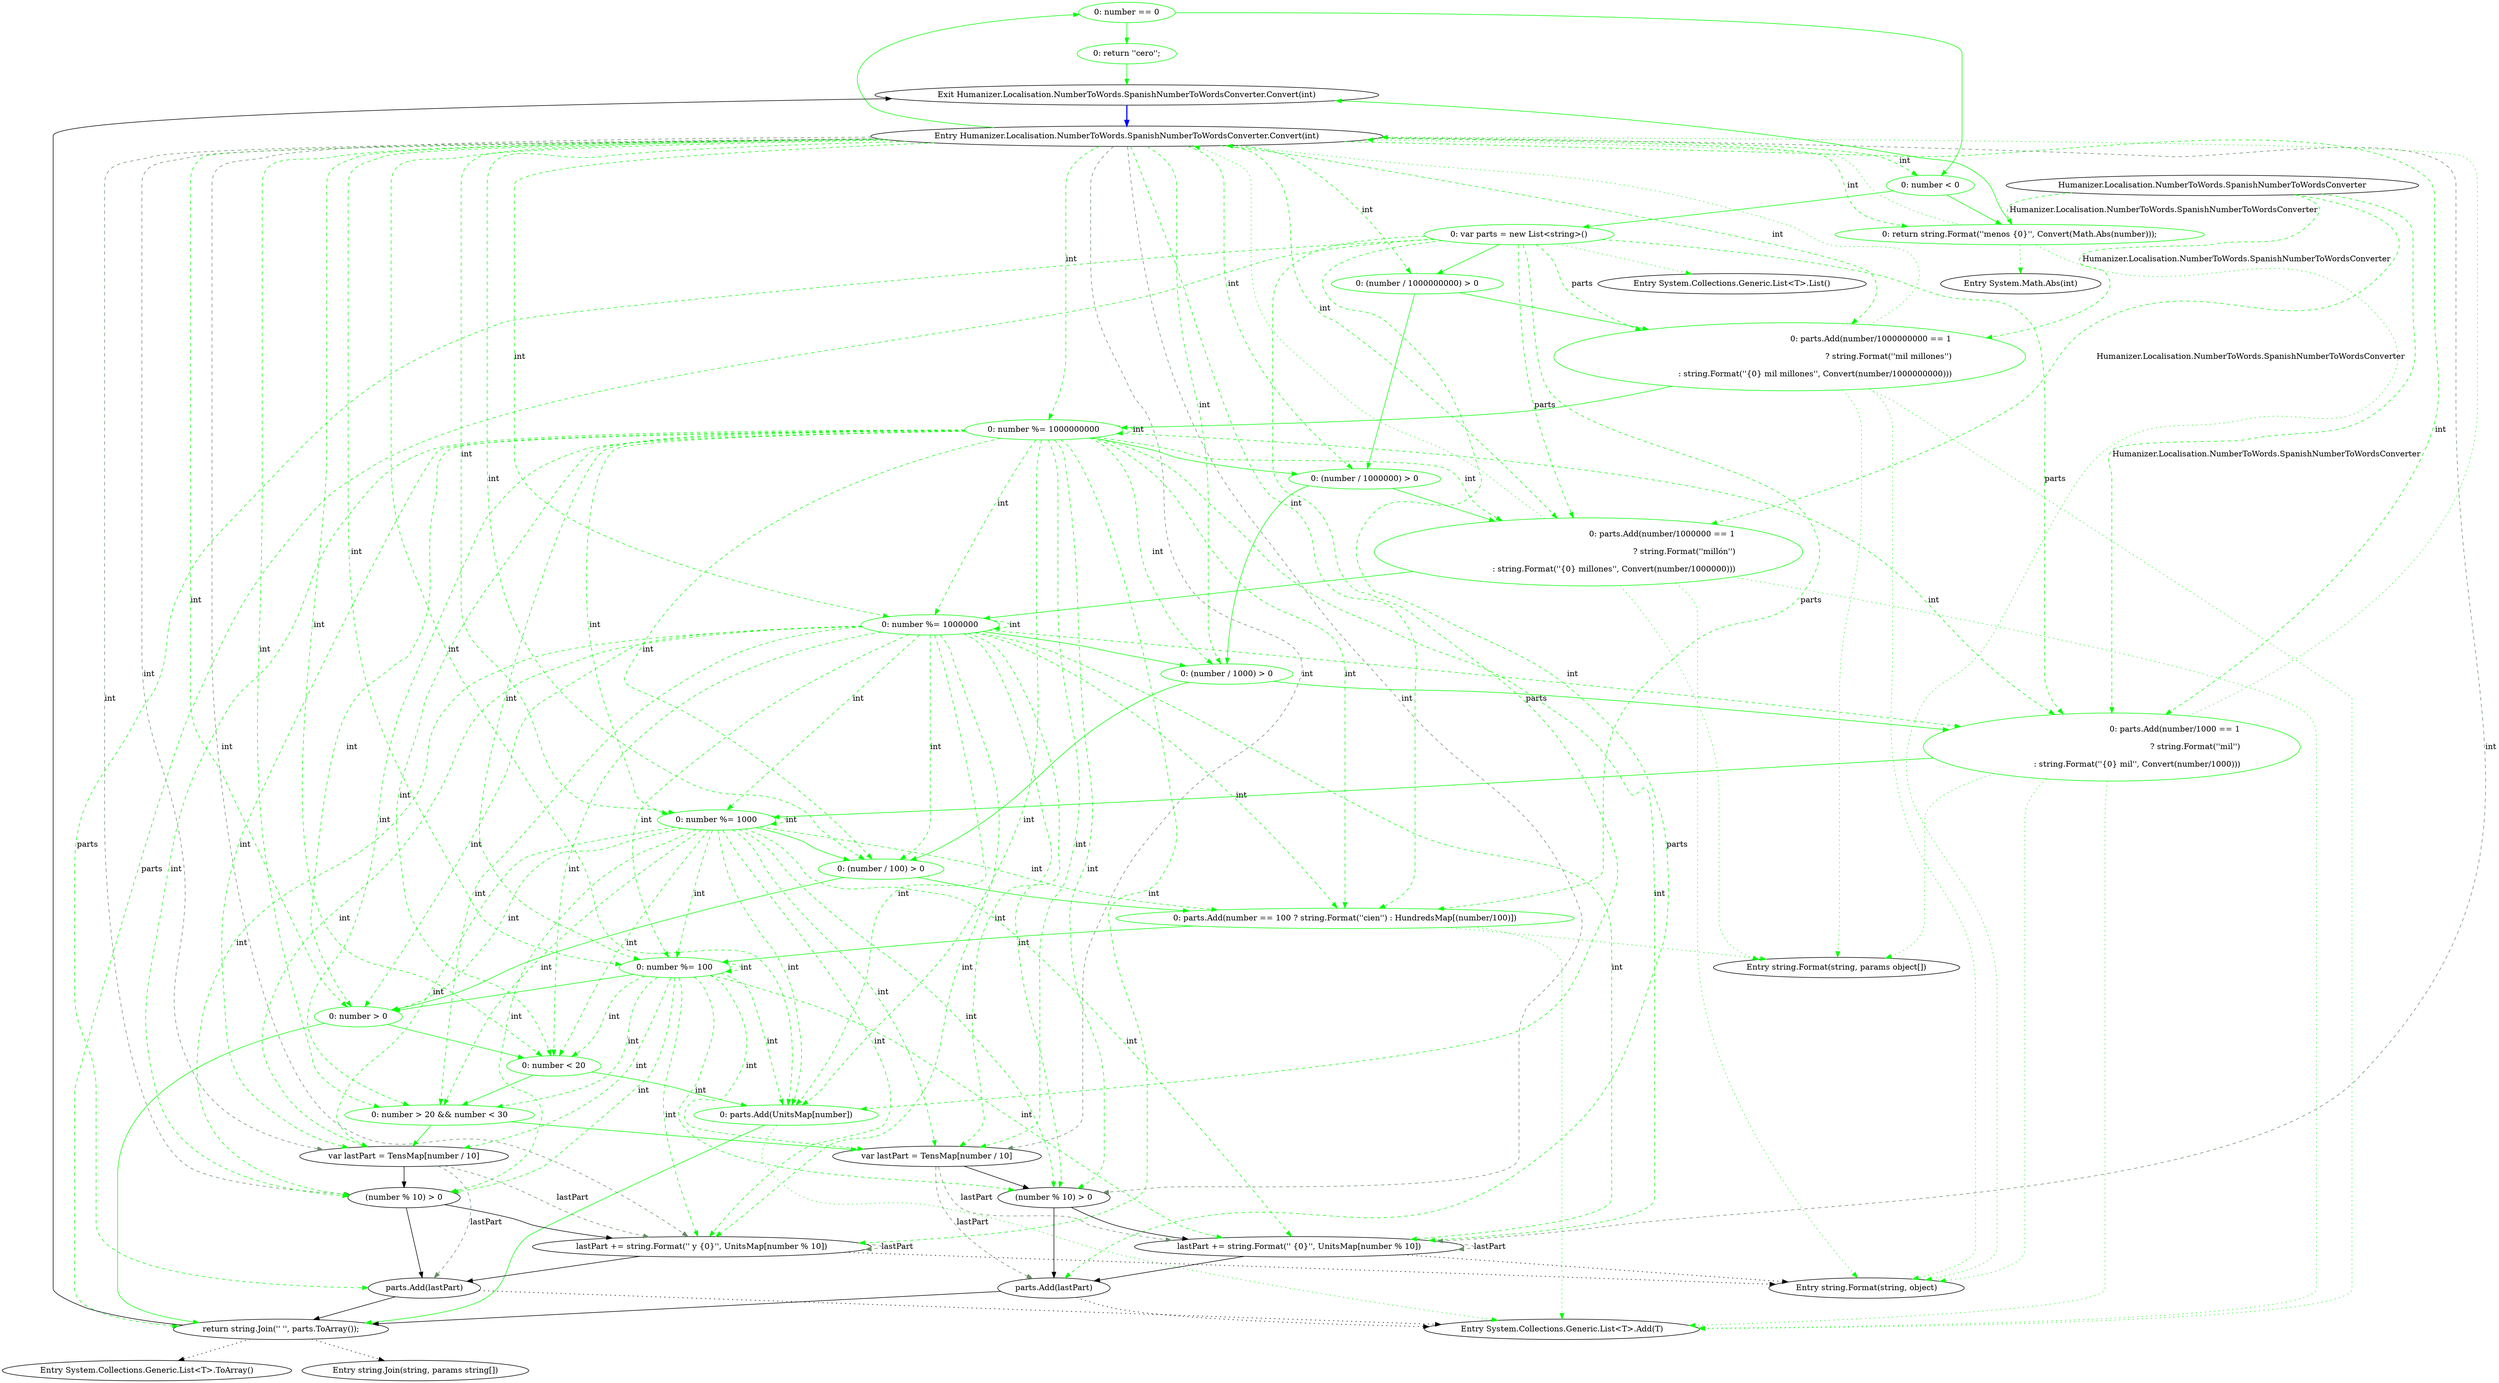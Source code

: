 digraph  {
d1 [cluster="Humanizer.Localisation.NumberToWords.SpanishNumberToWordsConverter.Convert(int)", color=green, community=0, label="0: number == 0", span="13-13"];
d0 [cluster="Humanizer.Localisation.NumberToWords.SpanishNumberToWordsConverter.Convert(int)", label="Entry Humanizer.Localisation.NumberToWords.SpanishNumberToWordsConverter.Convert(int)", span="11-11"];
d2 [cluster="Humanizer.Localisation.NumberToWords.SpanishNumberToWordsConverter.Convert(int)", color=green, community=0, label="0: return ''cero'';", span="14-14"];
d3 [cluster="Humanizer.Localisation.NumberToWords.SpanishNumberToWordsConverter.Convert(int)", color=green, community=0, label="0: number < 0", span="16-16"];
d4 [cluster="Humanizer.Localisation.NumberToWords.SpanishNumberToWordsConverter.Convert(int)", color=green, community=0, label="0: return string.Format(''menos {0}'', Convert(Math.Abs(number)));", span="17-17"];
d5 [cluster="Humanizer.Localisation.NumberToWords.SpanishNumberToWordsConverter.Convert(int)", color=green, community=0, label="0: var parts = new List<string>()", span="19-19"];
d43 [label="Humanizer.Localisation.NumberToWords.SpanishNumberToWordsConverter", span=""];
d31 [cluster="Humanizer.Localisation.NumberToWords.SpanishNumberToWordsConverter.Convert(int)", label="Exit Humanizer.Localisation.NumberToWords.SpanishNumberToWordsConverter.Convert(int)", span="11-11"];
d32 [cluster="System.Math.Abs(int)", label="Entry System.Math.Abs(int)", span="0-0"];
d33 [cluster="string.Format(string, object)", label="Entry string.Format(string, object)", span="0-0"];
d6 [cluster="Humanizer.Localisation.NumberToWords.SpanishNumberToWordsConverter.Convert(int)", color=green, community=0, label="0: (number / 1000000000) > 0", span="21-21"];
d7 [cluster="Humanizer.Localisation.NumberToWords.SpanishNumberToWordsConverter.Convert(int)", color=green, community=0, label="0: parts.Add(number/1000000000 == 1\r\n                    ? string.Format(''mil millones'')\r\n                    : string.Format(''{0} mil millones'', Convert(number/1000000000)))", span="23-25"];
d9 [cluster="Humanizer.Localisation.NumberToWords.SpanishNumberToWordsConverter.Convert(int)", color=green, community=0, label="0: (number / 1000000) > 0", span="30-30"];
d8 [cluster="Humanizer.Localisation.NumberToWords.SpanishNumberToWordsConverter.Convert(int)", color=green, community=0, label="0: number %= 1000000000", span="27-27"];
d35 [cluster="string.Format(string, params object[])", label="Entry string.Format(string, params object[])", span="0-0"];
d36 [cluster="System.Collections.Generic.List<T>.Add(T)", label="Entry System.Collections.Generic.List<T>.Add(T)", span="0-0"];
d10 [cluster="Humanizer.Localisation.NumberToWords.SpanishNumberToWordsConverter.Convert(int)", color=green, community=0, label="0: parts.Add(number/1000000 == 1\r\n                    ? string.Format(''millón'')\r\n                    : string.Format(''{0} millones'', Convert(number/1000000)))", span="32-34"];
d11 [cluster="Humanizer.Localisation.NumberToWords.SpanishNumberToWordsConverter.Convert(int)", color=green, community=0, label="0: number %= 1000000", span="36-36"];
d12 [cluster="Humanizer.Localisation.NumberToWords.SpanishNumberToWordsConverter.Convert(int)", color=green, community=0, label="0: (number / 1000) > 0", span="39-39"];
d13 [cluster="Humanizer.Localisation.NumberToWords.SpanishNumberToWordsConverter.Convert(int)", color=green, community=0, label="0: parts.Add(number/1000 == 1\r\n                    ? string.Format(''mil'')\r\n                    : string.Format(''{0} mil'', Convert(number/1000)))", span="41-43"];
d14 [cluster="Humanizer.Localisation.NumberToWords.SpanishNumberToWordsConverter.Convert(int)", color=green, community=0, label="0: number %= 1000", span="45-45"];
d15 [cluster="Humanizer.Localisation.NumberToWords.SpanishNumberToWordsConverter.Convert(int)", color=green, community=0, label="0: (number / 100) > 0", span="48-48"];
d16 [cluster="Humanizer.Localisation.NumberToWords.SpanishNumberToWordsConverter.Convert(int)", color=green, community=0, label="0: parts.Add(number == 100 ? string.Format(''cien'') : HundredsMap[(number/100)])", span="50-50"];
d17 [cluster="Humanizer.Localisation.NumberToWords.SpanishNumberToWordsConverter.Convert(int)", color=green, community=0, label="0: number %= 100", span="51-51"];
d18 [cluster="Humanizer.Localisation.NumberToWords.SpanishNumberToWordsConverter.Convert(int)", color=green, community=0, label="0: number > 0", span="54-54"];
d19 [cluster="Humanizer.Localisation.NumberToWords.SpanishNumberToWordsConverter.Convert(int)", color=green, community=0, label="0: number < 20", span="56-56"];
d20 [cluster="Humanizer.Localisation.NumberToWords.SpanishNumberToWordsConverter.Convert(int)", color=green, community=0, label="0: parts.Add(UnitsMap[number])", span="57-57"];
d21 [cluster="Humanizer.Localisation.NumberToWords.SpanishNumberToWordsConverter.Convert(int)", color=green, community=0, label="0: number > 20 && number < 30", span="58-58"];
d22 [cluster="Humanizer.Localisation.NumberToWords.SpanishNumberToWordsConverter.Convert(int)", label="var lastPart = TensMap[number / 10]", span="60-60"];
d23 [cluster="Humanizer.Localisation.NumberToWords.SpanishNumberToWordsConverter.Convert(int)", label="(number % 10) > 0", span="61-61"];
d24 [cluster="Humanizer.Localisation.NumberToWords.SpanishNumberToWordsConverter.Convert(int)", label="lastPart += string.Format('' {0}'', UnitsMap[number % 10])", span="62-62"];
d26 [cluster="Humanizer.Localisation.NumberToWords.SpanishNumberToWordsConverter.Convert(int)", label="var lastPart = TensMap[number / 10]", span="68-68"];
d27 [cluster="Humanizer.Localisation.NumberToWords.SpanishNumberToWordsConverter.Convert(int)", label="(number % 10) > 0", span="69-69"];
d28 [cluster="Humanizer.Localisation.NumberToWords.SpanishNumberToWordsConverter.Convert(int)", label="lastPart += string.Format('' y {0}'', UnitsMap[number % 10])", span="70-70"];
d30 [cluster="Humanizer.Localisation.NumberToWords.SpanishNumberToWordsConverter.Convert(int)", label="return string.Join('' '', parts.ToArray());", span="76-76"];
d34 [cluster="System.Collections.Generic.List<T>.List()", label="Entry System.Collections.Generic.List<T>.List()", span="0-0"];
d25 [cluster="Humanizer.Localisation.NumberToWords.SpanishNumberToWordsConverter.Convert(int)", label="parts.Add(lastPart)", span="64-64"];
d29 [cluster="Humanizer.Localisation.NumberToWords.SpanishNumberToWordsConverter.Convert(int)", label="parts.Add(lastPart)", span="72-72"];
d37 [cluster="System.Collections.Generic.List<T>.ToArray()", label="Entry System.Collections.Generic.List<T>.ToArray()", span="0-0"];
d38 [cluster="string.Join(string, params string[])", label="Entry string.Join(string, params string[])", span="0-0"];
d1 -> d2  [color=green, key=0, style=solid];
d1 -> d3  [color=green, key=0, style=solid];
d0 -> d1  [color=green, key=0, style=solid];
d0 -> d3  [color=green, key=1, label=int, style=dashed];
d0 -> d4  [color=green, key=1, label=int, style=dashed];
d0 -> d6  [color=green, key=1, label=int, style=dashed];
d0 -> d7  [color=green, key=1, label=int, style=dashed];
d0 -> d8  [color=green, key=1, label=int, style=dashed];
d0 -> d9  [color=green, key=1, label=int, style=dashed];
d0 -> d10  [color=green, key=1, label=int, style=dashed];
d0 -> d11  [color=green, key=1, label=int, style=dashed];
d0 -> d12  [color=green, key=1, label=int, style=dashed];
d0 -> d13  [color=green, key=1, label=int, style=dashed];
d0 -> d14  [color=green, key=1, label=int, style=dashed];
d0 -> d15  [color=green, key=1, label=int, style=dashed];
d0 -> d16  [color=green, key=1, label=int, style=dashed];
d0 -> d17  [color=green, key=1, label=int, style=dashed];
d0 -> d18  [color=green, key=1, label=int, style=dashed];
d0 -> d19  [color=green, key=1, label=int, style=dashed];
d0 -> d20  [color=green, key=1, label=int, style=dashed];
d0 -> d21  [color=green, key=1, label=int, style=dashed];
d0 -> d22  [color=darkseagreen4, key=1, label=int, style=dashed];
d0 -> d23  [color=darkseagreen4, key=1, label=int, style=dashed];
d0 -> d24  [color=darkseagreen4, key=1, label=int, style=dashed];
d0 -> d26  [color=darkseagreen4, key=1, label=int, style=dashed];
d0 -> d27  [color=darkseagreen4, key=1, label=int, style=dashed];
d0 -> d28  [color=darkseagreen4, key=1, label=int, style=dashed];
d2 -> d31  [color=green, key=0, style=solid];
d3 -> d4  [color=green, key=0, style=solid];
d3 -> d5  [color=green, key=0, style=solid];
d4 -> d31  [color=green, key=0, style=solid];
d4 -> d32  [color=green, key=2, style=dotted];
d4 -> d0  [color=green, key=2, style=dotted];
d4 -> d33  [color=green, key=2, style=dotted];
d5 -> d6  [color=green, key=0, style=solid];
d5 -> d7  [color=green, key=1, label=parts, style=dashed];
d5 -> d10  [color=green, key=1, label=parts, style=dashed];
d5 -> d13  [color=green, key=1, label=parts, style=dashed];
d5 -> d16  [color=green, key=1, label=parts, style=dashed];
d5 -> d20  [color=green, key=1, label=parts, style=dashed];
d5 -> d34  [color=green, key=2, style=dotted];
d5 -> d25  [color=green, key=1, label=parts, style=dashed];
d5 -> d29  [color=green, key=1, label=parts, style=dashed];
d5 -> d30  [color=green, key=1, label=parts, style=dashed];
d43 -> d4  [color=green, key=1, label="Humanizer.Localisation.NumberToWords.SpanishNumberToWordsConverter", style=dashed];
d43 -> d7  [color=green, key=1, label="Humanizer.Localisation.NumberToWords.SpanishNumberToWordsConverter", style=dashed];
d43 -> d10  [color=green, key=1, label="Humanizer.Localisation.NumberToWords.SpanishNumberToWordsConverter", style=dashed];
d43 -> d13  [color=green, key=1, label="Humanizer.Localisation.NumberToWords.SpanishNumberToWordsConverter", style=dashed];
d31 -> d0  [color=blue, key=0, style=bold];
d6 -> d7  [color=green, key=0, style=solid];
d6 -> d9  [color=green, key=0, style=solid];
d7 -> d8  [color=green, key=0, style=solid];
d7 -> d35  [color=green, key=2, style=dotted];
d7 -> d0  [color=green, key=2, style=dotted];
d7 -> d33  [color=green, key=2, style=dotted];
d7 -> d36  [color=green, key=2, style=dotted];
d9 -> d10  [color=green, key=0, style=solid];
d9 -> d12  [color=green, key=0, style=solid];
d8 -> d8  [color=green, key=1, label=int, style=dashed];
d8 -> d9  [color=green, key=0, style=solid];
d8 -> d10  [color=green, key=1, label=int, style=dashed];
d8 -> d11  [color=green, key=1, label=int, style=dashed];
d8 -> d12  [color=green, key=1, label=int, style=dashed];
d8 -> d13  [color=green, key=1, label=int, style=dashed];
d8 -> d14  [color=green, key=1, label=int, style=dashed];
d8 -> d15  [color=green, key=1, label=int, style=dashed];
d8 -> d16  [color=green, key=1, label=int, style=dashed];
d8 -> d17  [color=green, key=1, label=int, style=dashed];
d8 -> d18  [color=green, key=1, label=int, style=dashed];
d8 -> d19  [color=green, key=1, label=int, style=dashed];
d8 -> d20  [color=green, key=1, label=int, style=dashed];
d8 -> d21  [color=green, key=1, label=int, style=dashed];
d8 -> d22  [color=green, key=1, label=int, style=dashed];
d8 -> d23  [color=green, key=1, label=int, style=dashed];
d8 -> d24  [color=green, key=1, label=int, style=dashed];
d8 -> d26  [color=green, key=1, label=int, style=dashed];
d8 -> d27  [color=green, key=1, label=int, style=dashed];
d8 -> d28  [color=green, key=1, label=int, style=dashed];
d10 -> d11  [color=green, key=0, style=solid];
d10 -> d35  [color=green, key=2, style=dotted];
d10 -> d0  [color=green, key=2, style=dotted];
d10 -> d33  [color=green, key=2, style=dotted];
d10 -> d36  [color=green, key=2, style=dotted];
d11 -> d11  [color=green, key=1, label=int, style=dashed];
d11 -> d12  [color=green, key=0, style=solid];
d11 -> d13  [color=green, key=1, label=int, style=dashed];
d11 -> d14  [color=green, key=1, label=int, style=dashed];
d11 -> d15  [color=green, key=1, label=int, style=dashed];
d11 -> d16  [color=green, key=1, label=int, style=dashed];
d11 -> d17  [color=green, key=1, label=int, style=dashed];
d11 -> d18  [color=green, key=1, label=int, style=dashed];
d11 -> d19  [color=green, key=1, label=int, style=dashed];
d11 -> d20  [color=green, key=1, label=int, style=dashed];
d11 -> d21  [color=green, key=1, label=int, style=dashed];
d11 -> d22  [color=green, key=1, label=int, style=dashed];
d11 -> d23  [color=green, key=1, label=int, style=dashed];
d11 -> d24  [color=green, key=1, label=int, style=dashed];
d11 -> d26  [color=green, key=1, label=int, style=dashed];
d11 -> d27  [color=green, key=1, label=int, style=dashed];
d11 -> d28  [color=green, key=1, label=int, style=dashed];
d12 -> d13  [color=green, key=0, style=solid];
d12 -> d15  [color=green, key=0, style=solid];
d13 -> d14  [color=green, key=0, style=solid];
d13 -> d35  [color=green, key=2, style=dotted];
d13 -> d0  [color=green, key=2, style=dotted];
d13 -> d33  [color=green, key=2, style=dotted];
d13 -> d36  [color=green, key=2, style=dotted];
d14 -> d14  [color=green, key=1, label=int, style=dashed];
d14 -> d15  [color=green, key=0, style=solid];
d14 -> d16  [color=green, key=1, label=int, style=dashed];
d14 -> d17  [color=green, key=1, label=int, style=dashed];
d14 -> d18  [color=green, key=1, label=int, style=dashed];
d14 -> d19  [color=green, key=1, label=int, style=dashed];
d14 -> d20  [color=green, key=1, label=int, style=dashed];
d14 -> d21  [color=green, key=1, label=int, style=dashed];
d14 -> d22  [color=green, key=1, label=int, style=dashed];
d14 -> d23  [color=green, key=1, label=int, style=dashed];
d14 -> d24  [color=green, key=1, label=int, style=dashed];
d14 -> d26  [color=green, key=1, label=int, style=dashed];
d14 -> d27  [color=green, key=1, label=int, style=dashed];
d14 -> d28  [color=green, key=1, label=int, style=dashed];
d15 -> d16  [color=green, key=0, style=solid];
d15 -> d18  [color=green, key=0, style=solid];
d16 -> d17  [color=green, key=0, style=solid];
d16 -> d35  [color=green, key=2, style=dotted];
d16 -> d36  [color=green, key=2, style=dotted];
d17 -> d17  [color=green, key=1, label=int, style=dashed];
d17 -> d18  [color=green, key=0, style=solid];
d17 -> d19  [color=green, key=1, label=int, style=dashed];
d17 -> d20  [color=green, key=1, label=int, style=dashed];
d17 -> d21  [color=green, key=1, label=int, style=dashed];
d17 -> d22  [color=green, key=1, label=int, style=dashed];
d17 -> d23  [color=green, key=1, label=int, style=dashed];
d17 -> d24  [color=green, key=1, label=int, style=dashed];
d17 -> d26  [color=green, key=1, label=int, style=dashed];
d17 -> d27  [color=green, key=1, label=int, style=dashed];
d17 -> d28  [color=green, key=1, label=int, style=dashed];
d18 -> d19  [color=green, key=0, style=solid];
d18 -> d30  [color=green, key=0, style=solid];
d19 -> d20  [color=green, key=0, style=solid];
d19 -> d21  [color=green, key=0, style=solid];
d20 -> d30  [color=green, key=0, style=solid];
d20 -> d36  [color=green, key=2, style=dotted];
d21 -> d22  [color=green, key=0, style=solid];
d21 -> d26  [color=green, key=0, style=solid];
d22 -> d23  [key=0, style=solid];
d22 -> d24  [color=darkseagreen4, key=1, label=lastPart, style=dashed];
d22 -> d25  [color=darkseagreen4, key=1, label=lastPart, style=dashed];
d23 -> d24  [key=0, style=solid];
d23 -> d25  [key=0, style=solid];
d24 -> d33  [key=2, style=dotted];
d24 -> d24  [color=darkseagreen4, key=1, label=lastPart, style=dashed];
d24 -> d25  [key=0, style=solid];
d26 -> d27  [key=0, style=solid];
d26 -> d28  [color=darkseagreen4, key=1, label=lastPart, style=dashed];
d26 -> d29  [color=darkseagreen4, key=1, label=lastPart, style=dashed];
d27 -> d28  [key=0, style=solid];
d27 -> d29  [key=0, style=solid];
d28 -> d33  [key=2, style=dotted];
d28 -> d28  [color=darkseagreen4, key=1, label=lastPart, style=dashed];
d28 -> d29  [key=0, style=solid];
d30 -> d31  [key=0, style=solid];
d30 -> d37  [key=2, style=dotted];
d30 -> d38  [key=2, style=dotted];
d25 -> d36  [key=2, style=dotted];
d25 -> d30  [key=0, style=solid];
d29 -> d36  [key=2, style=dotted];
d29 -> d30  [key=0, style=solid];
}
